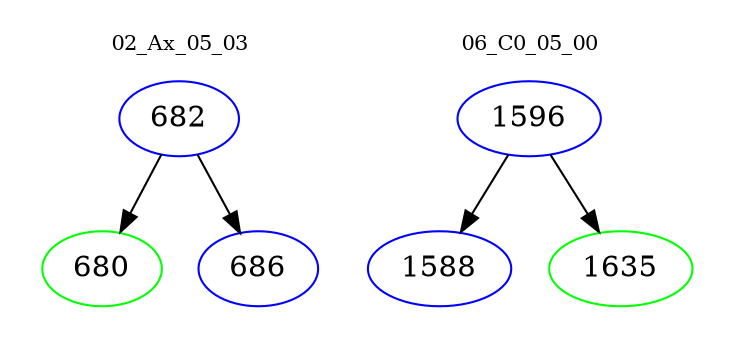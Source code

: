 digraph{
subgraph cluster_0 {
color = white
label = "02_Ax_05_03";
fontsize=10;
T0_682 [label="682", color="blue"]
T0_682 -> T0_680 [color="black"]
T0_680 [label="680", color="green"]
T0_682 -> T0_686 [color="black"]
T0_686 [label="686", color="blue"]
}
subgraph cluster_1 {
color = white
label = "06_C0_05_00";
fontsize=10;
T1_1596 [label="1596", color="blue"]
T1_1596 -> T1_1588 [color="black"]
T1_1588 [label="1588", color="blue"]
T1_1596 -> T1_1635 [color="black"]
T1_1635 [label="1635", color="green"]
}
}
